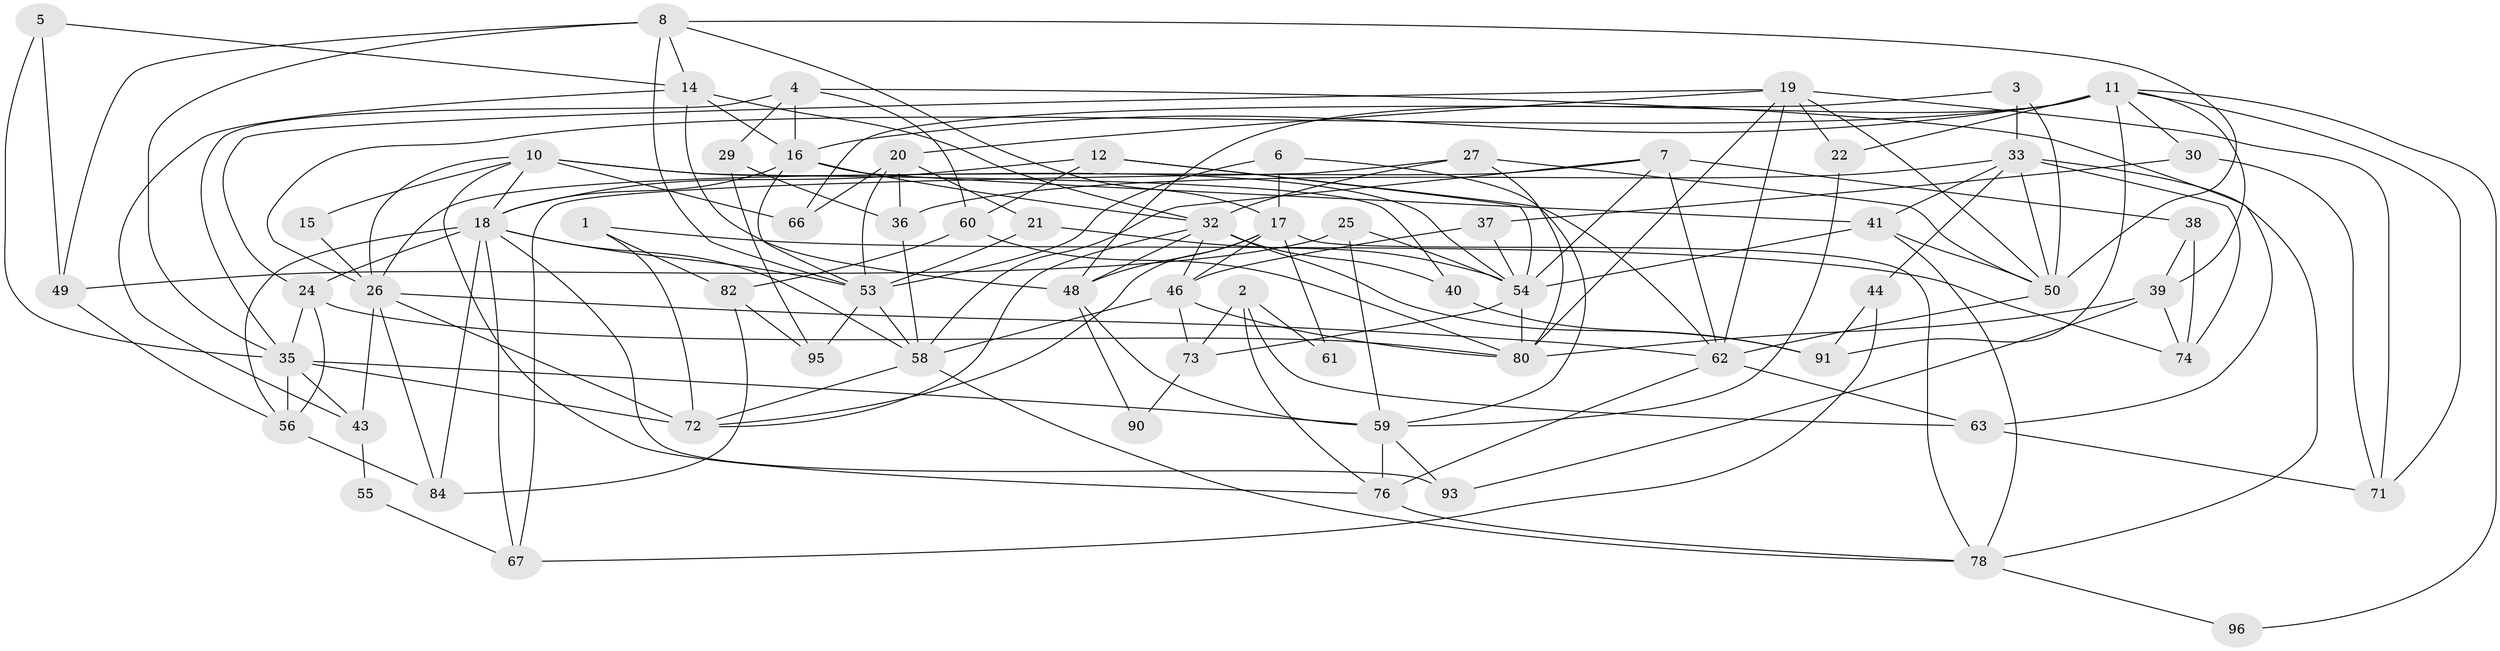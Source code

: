 // Generated by graph-tools (version 1.1) at 2025/52/02/27/25 19:52:01]
// undirected, 67 vertices, 162 edges
graph export_dot {
graph [start="1"]
  node [color=gray90,style=filled];
  1;
  2 [super="+9"];
  3;
  4 [super="+97"];
  5;
  6;
  7;
  8 [super="+99"];
  10 [super="+45"];
  11 [super="+31"];
  12 [super="+13"];
  14 [super="+23"];
  15;
  16 [super="+34"];
  17 [super="+88"];
  18 [super="+65"];
  19 [super="+100"];
  20 [super="+52"];
  21 [super="+28"];
  22;
  24 [super="+51"];
  25;
  26 [super="+81"];
  27 [super="+69"];
  29;
  30 [super="+87"];
  32 [super="+42"];
  33 [super="+89"];
  35 [super="+101"];
  36;
  37;
  38;
  39;
  40;
  41 [super="+47"];
  43;
  44;
  46 [super="+68"];
  48 [super="+75"];
  49 [super="+64"];
  50 [super="+86"];
  53 [super="+57"];
  54 [super="+70"];
  55;
  56 [super="+92"];
  58 [super="+85"];
  59 [super="+94"];
  60;
  61;
  62 [super="+77"];
  63;
  66;
  67;
  71;
  72;
  73;
  74;
  76 [super="+79"];
  78 [super="+102"];
  80 [super="+83"];
  82 [super="+98"];
  84;
  90;
  91;
  93;
  95;
  96;
  1 -- 72;
  1 -- 74;
  1 -- 82;
  2 -- 76;
  2 -- 73;
  2 -- 61;
  2 -- 63;
  3 -- 66;
  3 -- 33;
  3 -- 50;
  4 -- 16;
  4 -- 60;
  4 -- 29;
  4 -- 63;
  4 -- 35;
  5 -- 14;
  5 -- 49;
  5 -- 35;
  6 -- 17;
  6 -- 53;
  6 -- 59;
  7 -- 38;
  7 -- 54;
  7 -- 58;
  7 -- 62;
  7 -- 26;
  8 -- 49;
  8 -- 14;
  8 -- 17;
  8 -- 35;
  8 -- 50;
  8 -- 53;
  10 -- 40;
  10 -- 66 [weight=2];
  10 -- 54;
  10 -- 15;
  10 -- 76;
  10 -- 26;
  10 -- 18;
  11 -- 16;
  11 -- 30;
  11 -- 71;
  11 -- 96;
  11 -- 91;
  11 -- 22;
  11 -- 39;
  11 -- 26 [weight=2];
  11 -- 48;
  12 -- 54;
  12 -- 18;
  12 -- 60;
  12 -- 62;
  14 -- 43;
  14 -- 32;
  14 -- 16;
  14 -- 48;
  15 -- 26;
  16 -- 53;
  16 -- 32;
  16 -- 18;
  16 -- 41;
  17 -- 46;
  17 -- 48;
  17 -- 61;
  17 -- 78;
  17 -- 72;
  18 -- 84;
  18 -- 53;
  18 -- 56;
  18 -- 67;
  18 -- 24;
  18 -- 93;
  18 -- 58;
  19 -- 22;
  19 -- 50;
  19 -- 80;
  19 -- 71;
  19 -- 24;
  19 -- 62;
  19 -- 20;
  20 -- 36;
  20 -- 21;
  20 -- 66;
  20 -- 53;
  21 -- 53;
  21 -- 54;
  22 -- 59;
  24 -- 56;
  24 -- 80;
  24 -- 35;
  25 -- 59;
  25 -- 54;
  25 -- 49;
  26 -- 72;
  26 -- 84;
  26 -- 43;
  26 -- 62;
  27 -- 50;
  27 -- 32;
  27 -- 80;
  27 -- 67;
  29 -- 36;
  29 -- 95;
  30 -- 37;
  30 -- 71;
  32 -- 72;
  32 -- 91;
  32 -- 40;
  32 -- 46;
  32 -- 48;
  33 -- 50;
  33 -- 74;
  33 -- 36;
  33 -- 44;
  33 -- 78;
  33 -- 41;
  35 -- 43;
  35 -- 72;
  35 -- 56;
  35 -- 59;
  36 -- 58;
  37 -- 54;
  37 -- 46;
  38 -- 39;
  38 -- 74;
  39 -- 93;
  39 -- 74;
  39 -- 80;
  40 -- 91;
  41 -- 54;
  41 -- 78;
  41 -- 50;
  43 -- 55;
  44 -- 91;
  44 -- 67;
  46 -- 80;
  46 -- 73;
  46 -- 58;
  48 -- 90;
  48 -- 59;
  49 -- 56;
  50 -- 62;
  53 -- 58;
  53 -- 95;
  54 -- 73;
  54 -- 80;
  55 -- 67;
  56 -- 84;
  58 -- 72;
  58 -- 78;
  59 -- 93;
  59 -- 76 [weight=2];
  60 -- 82;
  60 -- 80;
  62 -- 63;
  62 -- 76;
  63 -- 71;
  73 -- 90;
  76 -- 78;
  78 -- 96;
  82 -- 84;
  82 -- 95;
}
